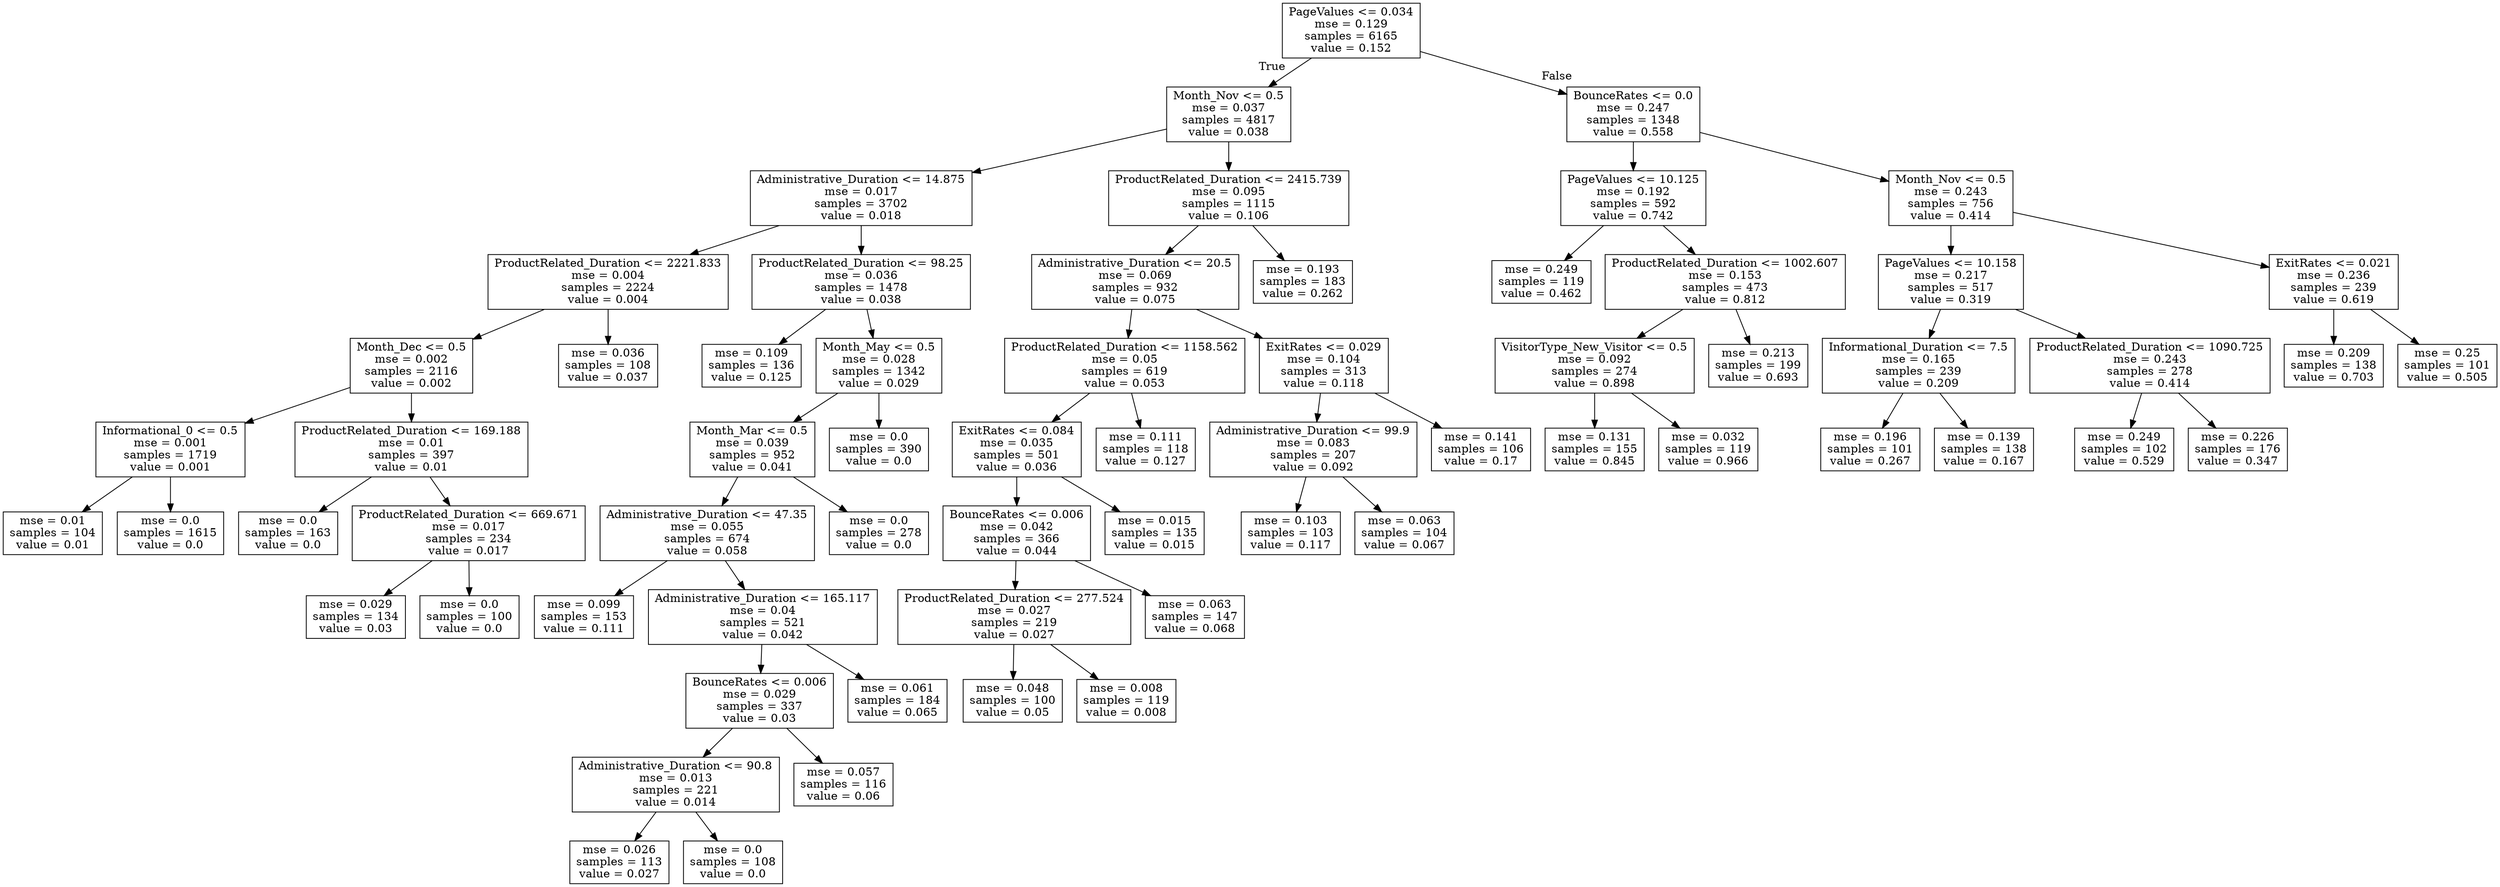 digraph Tree {
node [shape=box] ;
0 [label="PageValues <= 0.034\nmse = 0.129\nsamples = 6165\nvalue = 0.152"] ;
1 [label="Month_Nov <= 0.5\nmse = 0.037\nsamples = 4817\nvalue = 0.038"] ;
0 -> 1 [labeldistance=2.5, labelangle=45, headlabel="True"] ;
2 [label="Administrative_Duration <= 14.875\nmse = 0.017\nsamples = 3702\nvalue = 0.018"] ;
1 -> 2 ;
3 [label="ProductRelated_Duration <= 2221.833\nmse = 0.004\nsamples = 2224\nvalue = 0.004"] ;
2 -> 3 ;
4 [label="Month_Dec <= 0.5\nmse = 0.002\nsamples = 2116\nvalue = 0.002"] ;
3 -> 4 ;
5 [label="Informational_0 <= 0.5\nmse = 0.001\nsamples = 1719\nvalue = 0.001"] ;
4 -> 5 ;
6 [label="mse = 0.01\nsamples = 104\nvalue = 0.01"] ;
5 -> 6 ;
7 [label="mse = 0.0\nsamples = 1615\nvalue = 0.0"] ;
5 -> 7 ;
8 [label="ProductRelated_Duration <= 169.188\nmse = 0.01\nsamples = 397\nvalue = 0.01"] ;
4 -> 8 ;
9 [label="mse = 0.0\nsamples = 163\nvalue = 0.0"] ;
8 -> 9 ;
10 [label="ProductRelated_Duration <= 669.671\nmse = 0.017\nsamples = 234\nvalue = 0.017"] ;
8 -> 10 ;
11 [label="mse = 0.029\nsamples = 134\nvalue = 0.03"] ;
10 -> 11 ;
12 [label="mse = 0.0\nsamples = 100\nvalue = 0.0"] ;
10 -> 12 ;
13 [label="mse = 0.036\nsamples = 108\nvalue = 0.037"] ;
3 -> 13 ;
14 [label="ProductRelated_Duration <= 98.25\nmse = 0.036\nsamples = 1478\nvalue = 0.038"] ;
2 -> 14 ;
15 [label="mse = 0.109\nsamples = 136\nvalue = 0.125"] ;
14 -> 15 ;
16 [label="Month_May <= 0.5\nmse = 0.028\nsamples = 1342\nvalue = 0.029"] ;
14 -> 16 ;
17 [label="Month_Mar <= 0.5\nmse = 0.039\nsamples = 952\nvalue = 0.041"] ;
16 -> 17 ;
18 [label="Administrative_Duration <= 47.35\nmse = 0.055\nsamples = 674\nvalue = 0.058"] ;
17 -> 18 ;
19 [label="mse = 0.099\nsamples = 153\nvalue = 0.111"] ;
18 -> 19 ;
20 [label="Administrative_Duration <= 165.117\nmse = 0.04\nsamples = 521\nvalue = 0.042"] ;
18 -> 20 ;
21 [label="BounceRates <= 0.006\nmse = 0.029\nsamples = 337\nvalue = 0.03"] ;
20 -> 21 ;
22 [label="Administrative_Duration <= 90.8\nmse = 0.013\nsamples = 221\nvalue = 0.014"] ;
21 -> 22 ;
23 [label="mse = 0.026\nsamples = 113\nvalue = 0.027"] ;
22 -> 23 ;
24 [label="mse = 0.0\nsamples = 108\nvalue = 0.0"] ;
22 -> 24 ;
25 [label="mse = 0.057\nsamples = 116\nvalue = 0.06"] ;
21 -> 25 ;
26 [label="mse = 0.061\nsamples = 184\nvalue = 0.065"] ;
20 -> 26 ;
27 [label="mse = 0.0\nsamples = 278\nvalue = 0.0"] ;
17 -> 27 ;
28 [label="mse = 0.0\nsamples = 390\nvalue = 0.0"] ;
16 -> 28 ;
29 [label="ProductRelated_Duration <= 2415.739\nmse = 0.095\nsamples = 1115\nvalue = 0.106"] ;
1 -> 29 ;
30 [label="Administrative_Duration <= 20.5\nmse = 0.069\nsamples = 932\nvalue = 0.075"] ;
29 -> 30 ;
31 [label="ProductRelated_Duration <= 1158.562\nmse = 0.05\nsamples = 619\nvalue = 0.053"] ;
30 -> 31 ;
32 [label="ExitRates <= 0.084\nmse = 0.035\nsamples = 501\nvalue = 0.036"] ;
31 -> 32 ;
33 [label="BounceRates <= 0.006\nmse = 0.042\nsamples = 366\nvalue = 0.044"] ;
32 -> 33 ;
34 [label="ProductRelated_Duration <= 277.524\nmse = 0.027\nsamples = 219\nvalue = 0.027"] ;
33 -> 34 ;
35 [label="mse = 0.048\nsamples = 100\nvalue = 0.05"] ;
34 -> 35 ;
36 [label="mse = 0.008\nsamples = 119\nvalue = 0.008"] ;
34 -> 36 ;
37 [label="mse = 0.063\nsamples = 147\nvalue = 0.068"] ;
33 -> 37 ;
38 [label="mse = 0.015\nsamples = 135\nvalue = 0.015"] ;
32 -> 38 ;
39 [label="mse = 0.111\nsamples = 118\nvalue = 0.127"] ;
31 -> 39 ;
40 [label="ExitRates <= 0.029\nmse = 0.104\nsamples = 313\nvalue = 0.118"] ;
30 -> 40 ;
41 [label="Administrative_Duration <= 99.9\nmse = 0.083\nsamples = 207\nvalue = 0.092"] ;
40 -> 41 ;
42 [label="mse = 0.103\nsamples = 103\nvalue = 0.117"] ;
41 -> 42 ;
43 [label="mse = 0.063\nsamples = 104\nvalue = 0.067"] ;
41 -> 43 ;
44 [label="mse = 0.141\nsamples = 106\nvalue = 0.17"] ;
40 -> 44 ;
45 [label="mse = 0.193\nsamples = 183\nvalue = 0.262"] ;
29 -> 45 ;
46 [label="BounceRates <= 0.0\nmse = 0.247\nsamples = 1348\nvalue = 0.558"] ;
0 -> 46 [labeldistance=2.5, labelangle=-45, headlabel="False"] ;
47 [label="PageValues <= 10.125\nmse = 0.192\nsamples = 592\nvalue = 0.742"] ;
46 -> 47 ;
48 [label="mse = 0.249\nsamples = 119\nvalue = 0.462"] ;
47 -> 48 ;
49 [label="ProductRelated_Duration <= 1002.607\nmse = 0.153\nsamples = 473\nvalue = 0.812"] ;
47 -> 49 ;
50 [label="VisitorType_New_Visitor <= 0.5\nmse = 0.092\nsamples = 274\nvalue = 0.898"] ;
49 -> 50 ;
51 [label="mse = 0.131\nsamples = 155\nvalue = 0.845"] ;
50 -> 51 ;
52 [label="mse = 0.032\nsamples = 119\nvalue = 0.966"] ;
50 -> 52 ;
53 [label="mse = 0.213\nsamples = 199\nvalue = 0.693"] ;
49 -> 53 ;
54 [label="Month_Nov <= 0.5\nmse = 0.243\nsamples = 756\nvalue = 0.414"] ;
46 -> 54 ;
55 [label="PageValues <= 10.158\nmse = 0.217\nsamples = 517\nvalue = 0.319"] ;
54 -> 55 ;
56 [label="Informational_Duration <= 7.5\nmse = 0.165\nsamples = 239\nvalue = 0.209"] ;
55 -> 56 ;
57 [label="mse = 0.196\nsamples = 101\nvalue = 0.267"] ;
56 -> 57 ;
58 [label="mse = 0.139\nsamples = 138\nvalue = 0.167"] ;
56 -> 58 ;
59 [label="ProductRelated_Duration <= 1090.725\nmse = 0.243\nsamples = 278\nvalue = 0.414"] ;
55 -> 59 ;
60 [label="mse = 0.249\nsamples = 102\nvalue = 0.529"] ;
59 -> 60 ;
61 [label="mse = 0.226\nsamples = 176\nvalue = 0.347"] ;
59 -> 61 ;
62 [label="ExitRates <= 0.021\nmse = 0.236\nsamples = 239\nvalue = 0.619"] ;
54 -> 62 ;
63 [label="mse = 0.209\nsamples = 138\nvalue = 0.703"] ;
62 -> 63 ;
64 [label="mse = 0.25\nsamples = 101\nvalue = 0.505"] ;
62 -> 64 ;
}